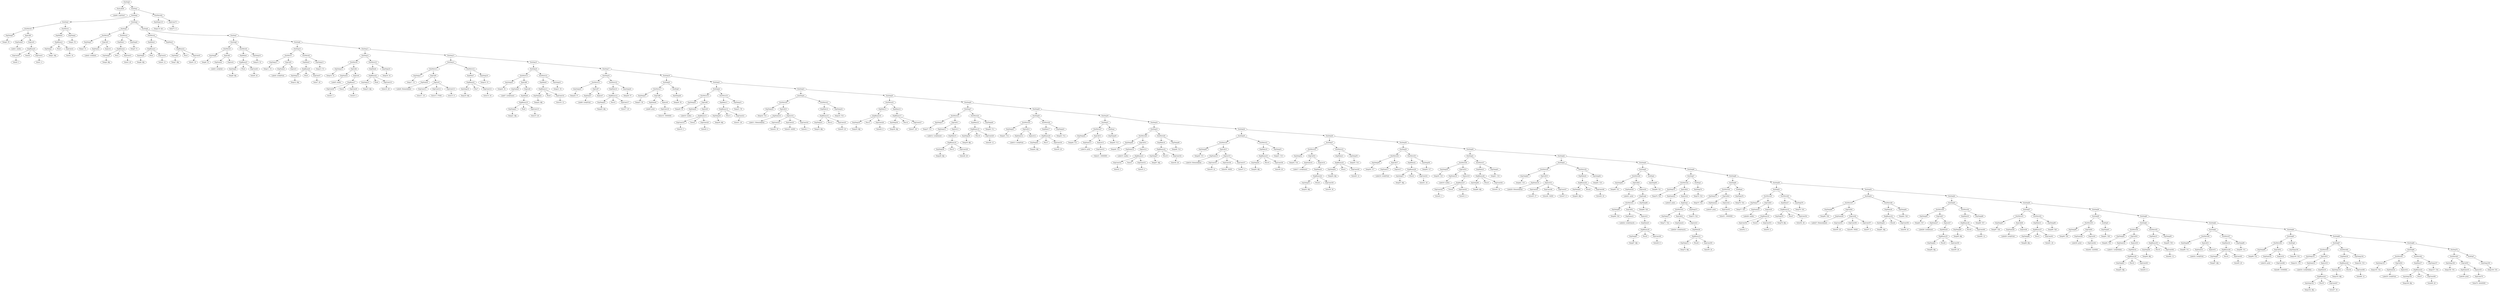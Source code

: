 digraph {
	ordering = out;
	ExpConst71 -> "Value71: 0";
	StatMove64 -> ExpTemp110;
	StatMove64 -> ExpConst71;
	ExpTemp110 -> "Temp110: $rv";
	StatSeq1 -> StatSeq2;
	StatSeq1 -> StatMove64;
	StatExp7 -> ExpTemp109;
	ExpTemp109 -> "Temp109: T35";
	StatSeq70 -> StatMove63;
	StatSeq70 -> StatExp7;
	StatMove63 -> ExpTemp108;
	StatMove63 -> ExpCall35;
	ExpTemp108 -> "Temp108: T35";
	ExpTemp107 -> "Temp107: T34";
	StatMove62 -> ExpMem37;
	StatMove62 -> ExpTemp107;
	ExpCall34 -> ExpName34;
	ExpCall34 -> ExpList34;
	ExpConst69 -> "Value69: 20";
	ExpName34 -> "Label35: List@Print";
	StatMove61 -> ExpTemp105;
	StatMove61 -> ExpCall34;
	ExpTemp105 -> "Temp105: T34";
	StatSeq66 -> StatSeq67;
	StatSeq66 -> StatSeq68;
	ExpTemp104 -> "Temp104: T33";
	StatMove60 -> ExpMem36;
	StatMove60 -> ExpTemp104;
	ExpMem36 -> ExpBinary42;
	ExpList33 -> ExpMem35;
	ExpName33 -> "Label34: List@Delete";
	StatMove59 -> ExpTemp101;
	StatMove59 -> ExpCall33;
	ExpTemp101 -> "Temp101: T33";
	ExpTemp100 -> "Temp100: T32";
	StatSeq65 -> StatMove58;
	StatSeq65 -> StatExp6;
	ExpList32 -> ExpConst66;
	ExpConst66 -> "Value66: 33300000";
	ExpName32 -> "Label33: print";
	StatSeq62 -> StatSeq63;
	StatSeq62 -> StatSeq64;
	ExpTemp98 -> "Temp98: T31";
	StatMove57 -> ExpMem34;
	StatMove57 -> ExpTemp98;
	ExpMem34 -> ExpBinary40;
	ExpBinary40 -> ExpTemp97;
	ExpBinary40 -> Plus34;
	ExpBinary40 -> ExpConst65;
	ExpList35 -> ExpConst70;
	StatSeq63 -> StatMove56;
	StatSeq63 -> StatMove57;
	ExpCall31 -> ExpName31;
	ExpCall31 -> ExpList31;
	ExpName31 -> "Label32: List@Print";
	StatMove56 -> ExpTemp96;
	StatMove56 -> ExpCall31;
	StatMove55 -> ExpMem33;
	StatMove55 -> ExpTemp95;
	ExpMem33 -> ExpBinary39;
	ExpConst64 -> "Value64: 12";
	ExpBinary39 -> ExpTemp94;
	ExpBinary39 -> Plus33;
	ExpBinary39 -> ExpConst64;
	ExpList30 -> ExpMem32;
	ExpConst63 -> "Value63: 8";
	StatExp6 -> ExpTemp100;
	ExpBinary38 -> ExpTemp93;
	ExpBinary38 -> Plus32;
	ExpBinary38 -> ExpConst63;
	ExpTemp93 -> "Temp93: $fp";
	ExpCall30 -> ExpName30;
	ExpCall30 -> ExpList30;
	ExpTemp92 -> "Temp92: T30";
	ExpMem32 -> ExpBinary38;
	StatExp5 -> ExpTemp91;
	ExpTemp91 -> "Temp91: T29";
	StatSeq59 -> StatMove53;
	StatSeq59 -> StatExp5;
	ExpList29 -> ExpConst62;
	ExpCall29 -> ExpName29;
	ExpCall29 -> ExpList29;
	ExpName29 -> "Label30: print";
	ExpTemp103 -> "Temp103: $fp";
	ExpTemp90 -> "Temp90: T29";
	StatSeq56 -> StatSeq57;
	StatSeq56 -> StatSeq58;
	ExpTemp89 -> "Temp89: T28";
	StatMove52 -> ExpMem31;
	StatMove52 -> ExpTemp89;
	ExpMem31 -> ExpBinary37;
	ExpTemp88 -> "Temp88: $fp";
	ExpCall28 -> ExpName28;
	ExpCall28 -> ExpList28;
	ExpName28 -> "Label29: List@Print";
	StatSeq61 -> StatMove54;
	StatSeq61 -> StatMove55;
	StatMove51 -> ExpTemp87;
	StatMove51 -> ExpCall28;
	ExpTemp87 -> "Temp87: T28";
	StatMove25 -> ExpTemp41;
	StatMove25 -> ExpCall12;
	ExpBinary19 -> ExpTemp39;
	ExpBinary19 -> Plus16;
	ExpBinary19 -> ExpConst29;
	ExpList11 -> ExpMem15;
	ExpBinary18 -> ExpTemp38;
	ExpBinary18 -> Plus15;
	ExpBinary18 -> ExpConst28;
	ExpBinary43 -> ExpTemp106;
	ExpBinary43 -> Plus37;
	ExpBinary43 -> ExpConst69;
	ExpTemp3 -> "Temp3: T1";
	ExpName6 -> "Label7: List@Insert";
	ExpCall11 -> ExpName11;
	ExpCall11 -> ExpList11;
	ExpName17 -> "Label18: List@Print";
	ExpTemp38 -> "Temp38: $fp";
	ExpTemp69 -> "Temp69: T21";
	ExpMem14 -> ExpBinary17;
	StatSeq31 -> StatMove27;
	StatSeq31 -> StatExp1;
	ExpBinary32 -> ExpConst52;
	ExpBinary32 -> Times5;
	ExpBinary32 -> ExpConst53;
	ExpTemp36 -> "Temp36: $fp";
	StatSeq4 -> StatSeq5;
	StatSeq4 -> StatSeq6;
	ExpMem0 -> ExpBinary1;
	StatSeq14 -> StatMove11;
	StatSeq14 -> StatMove12;
	ExpConst28 -> "Value28: 28";
	ExpTemp18 -> "Temp18: $fp";
	ExpTemp34 -> "Temp34: T10";
	StatMove21 -> ExpMem12;
	StatMove21 -> ExpTemp34;
	ExpBinary37 -> ExpTemp88;
	ExpBinary37 -> Plus31;
	ExpBinary37 -> ExpConst61;
	ExpMem27 -> ExpBinary33;
	StatSeq25 -> StatMove22;
	StatSeq25 -> StatSeq26;
	StatSeq24 -> StatMove20;
	StatSeq24 -> StatMove21;
	ExpMem35 -> ExpBinary41;
	StatSeq46 -> StatSeq47;
	StatSeq46 -> StatSeq48;
	ExpTemp40 -> "Temp40: T11";
	ExpBinary3 -> ExpTemp6;
	ExpBinary3 -> Plus2;
	ExpBinary3 -> ExpConst4;
	ExpConst45 -> "Value45: 27";
	ExpTemp96 -> "Temp96: T31";
	ExpCall10 -> ExpName10;
	ExpCall10 -> ExpList10;
	ExpName21 -> "Label22: List@Search";
	ExpMem26 -> ExpBinary31;
	StatMove20 -> ExpTemp32;
	StatMove20 -> ExpCall10;
	StatSeq21 -> StatSeq22;
	StatSeq21 -> StatSeq23;
	ExpTemp30 -> "Temp30: $fp";
	StatSeq22 -> StatMove18;
	StatSeq22 -> StatMove19;
	StatSeq19 -> StatSeq20;
	StatSeq19 -> StatSeq21;
	ExpTemp49 -> "Temp49: T15";
	ExpCall9 -> ExpName9;
	ExpCall9 -> ExpList9;
	StatMove18 -> ExpTemp29;
	StatMove18 -> ExpCall9;
	ExpBinary41 -> ExpTemp102;
	ExpBinary41 -> Plus35;
	ExpBinary41 -> ExpConst67;
	ExpList8 -> ExpConst18;
	ExpTemp6 -> "Temp6: $fp";
	ExpTemp75 -> "Temp75: T24";
	StatMove39 -> ExpMem24;
	StatMove39 -> ExpTemp64;
	ExpConst70 -> "Value70: 44440000";
	ExpTemp26 -> "Temp26: T7";
	ExpMem12 -> ExpBinary15;
	StatSeq60 -> StatSeq61;
	StatSeq60 -> StatSeq62;
	StatMove16 -> ExpMem10;
	StatMove16 -> ExpTemp26;
	ExpBinary23 -> ExpTemp50;
	ExpBinary23 -> Plus19;
	ExpBinary23 -> ExpConst38;
	ExpConst17 -> "Value17: 20";
	ExpTemp25 -> "Temp25: $fp";
	ExpName7 -> "Label8: List@Print";
	ExpConst65 -> "Value65: 20";
	ExpConst29 -> "Value29: 12";
	ExpTemp24 -> "Temp24: T7";
	StatSeq27 -> StatMove23;
	StatSeq27 -> StatMove24;
	ExpList5 -> ExpConst11;
	ExpList5 -> ExpConst12;
	ExpList5 -> ExpConst13;
	StatSeq33 -> StatMove28;
	StatSeq33 -> StatMove29;
	ExpCall7 -> ExpName7;
	ExpCall7 -> ExpList7;
	ExpConst16 -> "Value16: 12";
	StatSeq37 -> StatMove32;
	StatSeq37 -> StatMove33;
	ExpMem6 -> ExpBinary8;
	ExpConst21 -> "Value21: 28";
	ExpTemp22 -> "Temp22: $fp";
	ExpMem8 -> ExpBinary10;
	ExpConst15 -> "Value15: 28";
	ExpTemp21 -> "Temp21: $fp";
	ExpConst7 -> "Value7: 20";
	StatSeq52 -> StatSeq53;
	StatSeq52 -> StatSeq54;
	ExpTemp55 -> "Temp55: T16";
	StatSeq54 -> StatSeq55;
	StatSeq54 -> StatSeq56;
	ExpConst0 -> "Value0: 3";
	ExpConst4 -> "Value4: 12";
	ExpConst26 -> "Value26: 8";
	ExpConst18 -> "Value18: 10000000";
	StatExp0 -> ExpTemp28;
	ExpTemp2 -> "Temp2: T0";
	ExpConst62 -> "Value62: 2220000";
	ExpCall2 -> ExpName2;
	ExpCall2 -> ExpList2;
	ExpConst5 -> "Value5: 16";
	ExpBinary8 -> ExpTemp15;
	ExpBinary8 -> Plus6;
	ExpBinary8 -> ExpConst10;
	StatMove22 -> ExpMem13;
	StatMove22 -> ExpMem14;
	ExpTemp102 -> "Temp102: $fp";
	StatMove58 -> ExpTemp99;
	StatMove58 -> ExpCall32;
	StatMove32 -> ExpTemp52;
	StatMove32 -> ExpCall16;
	StatMove6 -> ExpMem4;
	StatMove6 -> ExpTemp10;
	ExpBinary12 -> ExpTemp25;
	ExpBinary12 -> Plus10;
	ExpBinary12 -> ExpConst17;
	StatSeq67 -> StatMove59;
	StatSeq67 -> StatMove60;
	ExpConst24 -> "Value24: 1";
	StatLabel0 -> "Label0: LL@Start";
	StatMove45 -> ExpTemp77;
	StatMove45 -> ExpCall25;
	ExpTemp17 -> "Temp17: T5";
	StatMove3 -> ExpMem1;
	StatMove3 -> ExpTemp5;
	ExpBinary2 -> ExpTemp4;
	ExpBinary2 -> Plus1;
	ExpBinary2 -> ExpConst3;
	ExpMem16 -> ExpBinary19;
	ExpMem5 -> ExpBinary6;
	ExpMem22 -> ExpBinary26;
	StatSeq44 -> StatSeq45;
	StatSeq44 -> StatSeq46;
	StatMove7 -> ExpTemp11;
	StatMove7 -> ExpCall3;
	ExpBinary36 -> ExpTemp85;
	ExpBinary36 -> Plus30;
	ExpBinary36 -> ExpConst60;
	ExpTemp0 -> "Temp0: T0";
	StatMove19 -> ExpMem11;
	StatMove19 -> ExpTemp31;
	ExpTemp61 -> "Temp61: T18";
	ExpList21 -> ExpMem25;
	ExpTemp4 -> "Temp4: $fp";
	StatSeq12 -> StatMove9;
	StatSeq12 -> StatMove10;
	ExpCall32 -> ExpName32;
	ExpCall32 -> ExpList32;
	ExpMem19 -> ExpBinary23;
	StatSeq6 -> StatMove4;
	StatSeq6 -> StatSeq7;
	ExpList6 -> ExpMem8;
	ExpMem13 -> ExpBinary16;
	ExpName3 -> "Label4: List@Print";
	ExpConst41 -> "Value41: 20";
	ExpMem15 -> ExpBinary18;
	ExpTemp8 -> "Temp8: T2";
	ExpConst61 -> "Value61: 20";
	ExpBinary9 -> ExpTemp18;
	ExpBinary9 -> Plus7;
	ExpBinary9 -> ExpConst14;
	ExpBinary7 -> ExpConst8;
	ExpBinary7 -> Times1;
	ExpBinary7 -> ExpConst9;
	ExpBinary5 -> ExpTemp9;
	ExpBinary5 -> Plus4;
	ExpBinary5 -> ExpConst6;
	ExpConst12 -> "Value12: 37000";
	ExpList9 -> ExpBinary13;
	StatSeq5 -> StatMove2;
	StatSeq5 -> StatMove3;
	ExpConst36 -> "Value36: 34000";
	ExpCall19 -> ExpName19;
	ExpCall19 -> ExpList19;
	ExpBinary27 -> ExpConst42;
	ExpBinary27 -> Times4;
	ExpBinary27 -> ExpConst43;
	ExpName1 -> "Label2: List@Init";
	StatMove13 -> ExpTemp20;
	StatMove13 -> ExpCall6;
	ExpName20 -> "Label21: print";
	ExpTemp28 -> "Temp28: T8";
	ExpBinary20 -> ExpTemp42;
	ExpBinary20 -> Plus17;
	ExpBinary20 -> ExpConst30;
	ExpConst51 -> "Value51: 10000000";
	ExpTemp33 -> "Temp33: $fp";
	ExpBinary22 -> ExpTemp47;
	ExpBinary22 -> Plus18;
	ExpBinary22 -> ExpConst34;
	ExpMem2 -> ExpBinary3;
	ExpList20 -> ExpEseq0;
	StatSeq11 -> StatSeq12;
	StatSeq11 -> StatSeq13;
	StatSeq42 -> StatSeq43;
	StatSeq42 -> StatSeq44;
	ExpTemp35 -> "Temp35: $fp";
	ExpName13 -> "Label14: print";
	ExpMem21 -> ExpBinary25;
	ExpCall0 -> ExpName0;
	ExpCall0 -> ExpList0;
	StatSeq9 -> StatSeq10;
	StatSeq9 -> StatSeq11;
	StatSeq10 -> StatMove7;
	StatSeq10 -> StatMove8;
	ExpList13 -> ExpConst31;
	ExpConst8 -> "Value8: 3";
	ExpTemp77 -> "Temp77: T25";
	ExpName5 -> "Label6: Element@Init";
	ExpBinary33 -> ExpTemp78;
	ExpBinary33 -> Plus27;
	ExpBinary33 -> ExpConst54;
	ExpConst2 -> "Value2: 16";
	StatSeq8 -> StatMove5;
	StatSeq8 -> StatMove6;
	StatMove17 -> ExpTemp27;
	StatMove17 -> ExpCall8;
	ExpMem1 -> ExpBinary2;
	ExpConst42 -> "Value42: 3";
	ExpName27 -> "Label28: List@Insert";
	ExpBinary0 -> ExpConst0;
	ExpBinary0 -> Times0;
	ExpBinary0 -> ExpConst1;
	ExpTemp27 -> "Temp27: T8";
	StatSeq3 -> StatMove0;
	StatSeq3 -> StatMove1;
	StatMove15 -> ExpTemp24;
	StatMove15 -> ExpCall7;
	ExpTemp72 -> "Temp72: $fp";
	ExpMem7 -> ExpBinary9;
	ExpName11 -> "Label12: List@Insert";
	ExpTemp46 -> "Temp46: T14";
	ExpName2 -> "Label3: List@Init";
	ExpConst27 -> "Value27: 28";
	StatExp3 -> ExpTemp74;
	StatSeq7 -> StatSeq8;
	StatSeq7 -> StatSeq9;
	ExpTemp20 -> "Temp20: T6";
	ExpTemp81 -> "Temp81: $fp";
	StatMove1 -> ExpMem0;
	StatMove1 -> ExpTemp2;
	ExpBinary17 -> ExpTemp36;
	ExpBinary17 -> Plus14;
	ExpBinary17 -> ExpConst27;
	ExpTemp57 -> "Temp57: $fp";
	StatSeq55 -> StatMove49;
	StatSeq55 -> StatMove50;
	ExpName12 -> "Label13: List@Print";
	ExpTemp11 -> "Temp11: T3";
	ExpBinary4 -> ExpTemp7;
	ExpBinary4 -> Plus3;
	ExpBinary4 -> ExpConst5;
	ExpTemp1 -> "Temp1: $fp";
	ExpConst25 -> "Value25: 20";
	StatSeq57 -> StatMove51;
	StatSeq57 -> StatMove52;
	ExpCall3 -> ExpName3;
	ExpCall3 -> ExpList3;
	ExpList26 -> ExpConst55;
	ExpList26 -> ExpConst56;
	ExpList26 -> ExpConst57;
	ExpBinary1 -> ExpTemp1;
	ExpBinary1 -> Plus0;
	ExpBinary1 -> ExpConst2;
	ExpBinary15 -> ExpTemp33;
	ExpBinary15 -> Plus12;
	ExpBinary15 -> ExpConst25;
	StatMove50 -> ExpMem30;
	StatMove50 -> ExpTemp86;
	StatSeq20 -> StatMove17;
	StatSeq20 -> StatExp0;
	ExpName9 -> "Label10: malloc";
	StatMove10 -> ExpMem6;
	StatMove10 -> ExpTemp16;
	ExpMem4 -> ExpBinary5;
	ExpBinary13 -> ExpConst19;
	ExpBinary13 -> Times2;
	ExpBinary13 -> ExpConst20;
	StatMove2 -> ExpTemp3;
	StatMove2 -> ExpCall1;
	ExpName8 -> "Label9: print";
	StatMove27 -> ExpTemp44;
	StatMove27 -> ExpCall13;
	ExpList16 -> ExpMem20;
	ExpMem28 -> ExpBinary34;
	StatSeq17 -> StatSeq18;
	StatSeq17 -> StatSeq19;
	ExpTemp19 -> "Temp19: T5";
	ExpBinary16 -> ExpTemp35;
	ExpBinary16 -> Plus13;
	ExpBinary16 -> ExpConst26;
	ExpTemp53 -> "Temp53: $fp";
	StatSeq2 -> StatSeq3;
	StatSeq2 -> StatSeq4;
	ExpCall12 -> ExpName12;
	ExpCall12 -> ExpList12;
	ExpConst33 -> "Value33: 4";
	ExpTemp65 -> "Temp65: T21";
	ExpConst1 -> "Value1: 4";
	StatMove4 -> ExpMem2;
	StatMove4 -> ExpMem3;
	StatMove9 -> ExpTemp14;
	StatMove9 -> ExpCall4;
	ExpCall13 -> ExpName13;
	ExpCall13 -> ExpList13;
	ExpBinary31 -> ExpTemp72;
	ExpBinary31 -> Plus26;
	ExpBinary31 -> ExpConst50;
	ExpConst9 -> "Value9: 4";
	ExpConst3 -> "Value3: 20";
	StatSeq16 -> StatMove13;
	StatSeq16 -> StatMove14;
	ExpConst14 -> "Value14: 20";
	ExpTemp9 -> "Temp9: $fp";
	ExpBinary11 -> ExpTemp22;
	ExpBinary11 -> Plus9;
	ExpBinary11 -> ExpConst16;
	StatSeq26 -> StatSeq27;
	StatSeq26 -> StatSeq28;
	ExpName4 -> "Label5: malloc";
	ExpCall14 -> ExpName14;
	ExpCall14 -> ExpList14;
	ExpName35 -> "Label36: print";
	ExpMem10 -> ExpBinary12;
	ExpCall6 -> ExpName6;
	ExpCall6 -> ExpList6;
	StatSeq58 -> StatSeq59;
	StatSeq58 -> StatSeq60;
	ExpTemp10 -> "Temp10: T2";
	ExpTemp106 -> "Temp106: $fp";
	StatMove24 -> ExpMem16;
	StatMove24 -> ExpTemp40;
	StatMove48 -> ExpMem28;
	StatMove48 -> ExpTemp82;
	StatSeq18 -> StatMove15;
	StatSeq18 -> StatMove16;
	ExpName10 -> "Label11: Element@Init";
	ExpBinary6 -> ExpTemp12;
	ExpBinary6 -> Plus5;
	ExpBinary6 -> ExpConst7;
	ExpTemp16 -> "Temp16: T4";
	ExpConst49 -> "Value49: 8";
	ExpTemp13 -> "Temp13: T3";
	StatMove0 -> ExpTemp0;
	StatMove0 -> ExpCall0;
	ExpConst19 -> "Value19: 3";
	ExpTemp99 -> "Temp99: T32";
	ExpTemp15 -> "Temp15: $fp";
	StatMove12 -> ExpMem7;
	StatMove12 -> ExpTemp19;
	ExpTemp14 -> "Temp14: T4";
	ExpTemp76 -> "Temp76: T24";
	ExpBinary42 -> ExpTemp103;
	ExpBinary42 -> Plus36;
	ExpBinary42 -> ExpConst68;
	StatMove40 -> ExpTemp65;
	StatMove40 -> ExpCall20;
	ExpConst10 -> "Value10: 28";
	ExpTemp32 -> "Temp32: T10";
	ExpTemp23 -> "Temp23: T6";
	StatMove8 -> ExpMem5;
	StatMove8 -> ExpTemp13;
	StatSeq13 -> StatSeq14;
	StatSeq13 -> StatSeq15;
	StatMove14 -> ExpMem9;
	StatMove14 -> ExpTemp23;
	ExpMem11 -> ExpBinary14;
	StatMove26 -> ExpMem17;
	StatMove26 -> ExpTemp43;
	StatSeq36 -> StatSeq37;
	StatSeq36 -> StatSeq38;
	StatMove11 -> ExpTemp17;
	StatMove11 -> ExpCall5;
	ExpMem37 -> ExpBinary43;
	ExpTemp44 -> "Temp44: T13";
	ExpCall5 -> ExpName5;
	ExpCall5 -> ExpList5;
	ExpList4 -> ExpBinary7;
	ExpTemp47 -> "Temp47: $fp";
	ExpTemp31 -> "Temp31: T9";
	ExpTemp42 -> "Temp42: $fp";
	ExpConst30 -> "Value30: 20";
	ExpCall1 -> ExpName1;
	ExpCall1 -> ExpList1;
	ExpMem17 -> ExpBinary20;
	ExpTemp7 -> "Temp7: $fp";
	ExpTemp43 -> "Temp43: T12";
	StatMove28 -> ExpTemp46;
	StatMove28 -> ExpCall14;
	ExpTemp78 -> "Temp78: $fp";
	StatSeq41 -> StatMove36;
	StatSeq41 -> StatMove37;
	ExpName26 -> "Label27: Element@Init";
	StatSeq28 -> StatSeq29;
	StatSeq28 -> StatSeq30;
	StatSeq0 -> StatLabel0;
	StatSeq0 -> StatSeq1;
	ExpConst31 -> "Value31: 10000000";
	ExpTemp45 -> "Temp45: T13";
	StatExp1 -> ExpTemp45;
	ExpTemp85 -> "Temp85: $fp";
	StatSeq30 -> StatSeq31;
	StatSeq30 -> StatSeq32;
	ExpName14 -> "Label15: malloc";
	StatMove29 -> ExpMem18;
	StatMove29 -> ExpTemp48;
	ExpConst32 -> "Value32: 3";
	ExpConst58 -> "Value58: 20";
	StatSeq15 -> StatSeq16;
	StatSeq15 -> StatSeq17;
	ExpList14 -> ExpBinary21;
	ExpName30 -> "Label31: List@Delete";
	ExpConst34 -> "Value34: 28";
	ExpMem18 -> ExpBinary22;
	ExpTemp48 -> "Temp48: T14";
	ExpBinary10 -> ExpTemp21;
	ExpBinary10 -> Plus8;
	ExpBinary10 -> ExpConst15;
	StatMove30 -> ExpTemp49;
	StatMove30 -> ExpCall15;
	ExpConst13 -> "Value13: 0";
	ExpName15 -> "Label16: Element@Init";
	ExpConst35 -> "Value35: 22";
	ExpConst20 -> "Value20: 4";
	StatSeq29 -> StatMove25;
	StatSeq29 -> StatMove26;
	ExpCall22 -> ExpName22;
	ExpCall22 -> ExpList22;
	ExpList15 -> ExpConst35;
	ExpList15 -> ExpConst36;
	ExpList15 -> ExpConst37;
	ExpConst22 -> "Value22: 39";
	ExpConst37 -> "Value37: 0";
	StatSeq23 -> StatSeq24;
	StatSeq23 -> StatSeq25;
	StatSeq35 -> StatMove30;
	StatSeq35 -> StatMove31;
	ExpTemp50 -> "Temp50: $fp";
	ExpConst60 -> "Value60: 12";
	StatMove31 -> ExpMem19;
	StatMove31 -> ExpTemp51;
	ExpTemp95 -> "Temp95: T30";
	StatMove38 -> ExpTemp62;
	StatMove38 -> ExpCall19;
	ExpTemp39 -> "Temp39: $fp";
	ExpTemp51 -> "Temp51: T15";
	ExpTemp67 -> "Temp67: $fp";
	StatSeq34 -> StatSeq35;
	StatSeq34 -> StatSeq36;
	ExpName0 -> "Label1: malloc";
	ExpName16 -> "Label17: List@Insert";
	ExpCall16 -> ExpName16;
	ExpCall16 -> ExpList16;
	ExpConst39 -> "Value39: 28";
	ExpMem20 -> ExpBinary24;
	ExpCall8 -> ExpName8;
	ExpCall8 -> ExpList8;
	ExpConst6 -> "Value6: 20";
	ExpTemp54 -> "Temp54: $fp";
	ExpBinary25 -> ExpTemp54;
	ExpBinary25 -> Plus21;
	ExpBinary25 -> ExpConst40;
	ExpMem9 -> ExpBinary11;
	ExpMem23 -> ExpBinary28;
	ExpConst40 -> "Value40: 12";
	StatMove33 -> ExpMem21;
	StatMove33 -> ExpTemp55;
	ExpTemp56 -> "Temp56: T17";
	ExpConst59 -> "Value59: 28";
	ExpCall15 -> ExpName15;
	ExpCall15 -> ExpList15;
	StatMove34 -> ExpTemp56;
	StatMove34 -> ExpCall17;
	StatMove53 -> ExpTemp90;
	StatMove53 -> ExpCall29;
	ExpTemp59 -> "Temp59: T18";
	ExpCall17 -> ExpName17;
	ExpCall17 -> ExpList17;
	ExpTemp12 -> "Temp12: $fp";
	ExpList22 -> ExpEseq1;
	StatSeq50 -> StatSeq51;
	StatSeq50 -> StatSeq52;
	ExpMem3 -> ExpBinary4;
	StatSeq39 -> StatMove34;
	StatSeq39 -> StatMove35;
	ExpBinary26 -> ExpTemp57;
	ExpBinary26 -> Plus22;
	ExpBinary26 -> ExpConst41;
	StatMove35 -> ExpMem22;
	StatMove35 -> ExpTemp58;
	ExpConst23 -> "Value23: 42000";
	StatSeq38 -> StatSeq39;
	StatSeq38 -> StatSeq40;
	StatMove36 -> ExpTemp59;
	StatMove36 -> ExpCall18;
	StatSeq43 -> StatMove38;
	StatSeq43 -> StatMove39;
	ExpCall18 -> ExpName18;
	ExpCall18 -> ExpList18;
	ExpConst56 -> "Value56: 35000";
	StatSeq32 -> StatSeq33;
	StatSeq32 -> StatSeq34;
	ExpConst43 -> "Value43: 4";
	ExpList18 -> ExpBinary27;
	ExpTemp60 -> "Temp60: $fp";
	StatMove5 -> ExpTemp8;
	StatMove5 -> ExpCall2;
	ExpBinary28 -> ExpTemp60;
	ExpBinary28 -> Plus23;
	ExpBinary28 -> ExpConst44;
	ExpConst44 -> "Value44: 24";
	StatMove37 -> ExpMem23;
	StatMove37 -> ExpTemp61;
	ExpTemp41 -> "Temp41: T12";
	ExpName18 -> "Label19: malloc";
	StatSeq40 -> StatSeq41;
	StatSeq40 -> StatSeq42;
	ExpList0 -> ExpBinary0;
	ExpTemp62 -> "Temp62: T19";
	StatMove54 -> ExpTemp92;
	StatMove54 -> ExpCall30;
	ExpTemp80 -> "Temp80: T26";
	ExpConst11 -> "Value11: 25";
	ExpName19 -> "Label20: Element@Init";
	StatSeq69 -> StatMove61;
	StatSeq69 -> StatMove62;
	ExpList19 -> ExpConst45;
	ExpList19 -> ExpConst46;
	ExpList19 -> ExpConst47;
	ExpConst46 -> "Value46: 34000";
	ExpCall33 -> ExpName33;
	ExpCall33 -> ExpList33;
	StatSeq48 -> StatSeq49;
	StatSeq48 -> StatSeq50;
	ExpConst47 -> "Value47: 0";
	ExpTemp63 -> "Temp63: $fp";
	ExpBinary29 -> ExpTemp63;
	ExpBinary29 -> Plus24;
	ExpBinary29 -> ExpConst48;
	ExpConst48 -> "Value48: 20";
	ExpConst67 -> "Value67: 28";
	ExpTemp37 -> "Temp37: T11";
	ExpTemp52 -> "Temp52: T16";
	StatMove44 -> ExpTemp75;
	StatMove44 -> ExpCall24;
	ExpTemp5 -> "Temp5: T1";
	ExpMem24 -> ExpBinary29;
	ExpTemp64 -> "Temp64: T19";
	ExpCall20 -> ExpName20;
	ExpCall20 -> ExpList20;
	ExpTemp66 -> "Temp66: T20";
	StatMove41 -> ExpTemp66;
	StatMove41 -> ExpCall21;
	StatSeq51 -> StatMove45;
	StatSeq51 -> StatMove46;
	ExpCall21 -> ExpName21;
	ExpCall21 -> ExpList21;
	ExpTemp73 -> "Temp73: T22";
	ExpTemp74 -> "Temp74: T23";
	ExpBinary30 -> ExpTemp67;
	ExpBinary30 -> Plus25;
	ExpBinary30 -> ExpConst49;
	ExpConst38 -> "Value38: 20";
	ExpName23 -> "Label24: List@Search";
	ExpEseq0 -> StatMove41;
	ExpEseq0 -> ExpTemp68;
	ExpTemp68 -> "Temp68: T20";
	ExpList10 -> ExpConst22;
	ExpList10 -> ExpConst23;
	ExpList10 -> ExpConst24;
	StatSeq45 -> StatMove40;
	StatSeq45 -> StatExp2;
	ExpMem25 -> ExpBinary30;
	StatExp2 -> ExpTemp69;
	ExpTemp70 -> "Temp70: T23";
	ExpName22 -> "Label23: print";
	ExpTemp71 -> "Temp71: T22";
	ExpCall25 -> ExpName25;
	ExpCall25 -> ExpList25;
	StatMove43 -> ExpTemp71;
	StatMove43 -> ExpCall23;
	ExpConst50 -> "Value50: 24";
	ExpBinary24 -> ExpTemp53;
	ExpBinary24 -> Plus20;
	ExpBinary24 -> ExpConst39;
	ExpList23 -> ExpMem26;
	ExpEseq1 -> StatMove43;
	ExpEseq1 -> ExpTemp73;
	StatSeq47 -> StatMove42;
	StatSeq47 -> StatExp3;
	ExpTemp82 -> "Temp82: T26";
	ExpCall23 -> ExpName23;
	ExpCall23 -> ExpList23;
	StatMove42 -> ExpTemp70;
	StatMove42 -> ExpCall22;
	ExpName24 -> "Label25: print";
	ExpCall24 -> ExpName24;
	ExpCall24 -> ExpList24;
	ExpList24 -> ExpConst51;
	StatMove23 -> ExpTemp37;
	StatMove23 -> ExpCall11;
	StatSeq49 -> StatMove44;
	StatSeq49 -> StatExp4;
	StatSeq64 -> StatSeq65;
	StatSeq64 -> StatSeq66;
	ExpTemp97 -> "Temp97: $fp";
	ExpTemp58 -> "Temp58: T17";
	ExpConst53 -> "Value53: 4";
	StatExp4 -> ExpTemp76;
	ExpName25 -> "Label26: malloc";
	ExpConst52 -> "Value52: 3";
	ExpList25 -> ExpBinary32;
	ExpBinary21 -> ExpConst32;
	ExpBinary21 -> Times3;
	ExpBinary21 -> ExpConst33;
	ExpConst54 -> "Value54: 28";
	StatMove46 -> ExpMem27;
	StatMove46 -> ExpTemp79;
	ExpBinary14 -> ExpTemp30;
	ExpBinary14 -> Plus11;
	ExpBinary14 -> ExpConst21;
	ExpTemp79 -> "Temp79: T25";
	ExpTemp86 -> "Temp86: T27";
	StatMove47 -> ExpTemp80;
	StatMove47 -> ExpCall26;
	ExpTemp94 -> "Temp94: $fp";
	ExpCall26 -> ExpName26;
	ExpCall26 -> ExpList26;
	ExpConst55 -> "Value55: 28";
	ExpConst57 -> "Value57: 0";
	ExpCall35 -> ExpName35;
	ExpCall35 -> ExpList35;
	ExpConst68 -> "Value68: 12";
	ExpTemp29 -> "Temp29: T9";
	StatSeq53 -> StatMove47;
	StatSeq53 -> StatMove48;
	StatSeq68 -> StatSeq69;
	StatSeq68 -> StatSeq70;
	ExpBinary34 -> ExpTemp81;
	ExpBinary34 -> Plus28;
	ExpBinary34 -> ExpConst58;
	ExpTemp83 -> "Temp83: T27";
	ExpCall4 -> ExpName4;
	ExpCall4 -> ExpList4;
	StatMove49 -> ExpTemp83;
	StatMove49 -> ExpCall27;
	ExpCall27 -> ExpName27;
	ExpCall27 -> ExpList27;
	ExpTemp84 -> "Temp84: $fp";
	ExpBinary35 -> ExpTemp84;
	ExpBinary35 -> Plus29;
	ExpBinary35 -> ExpConst59;
	ExpMem29 -> ExpBinary35;
	ExpList27 -> ExpMem29;
	ExpMem30 -> ExpBinary36;
}

